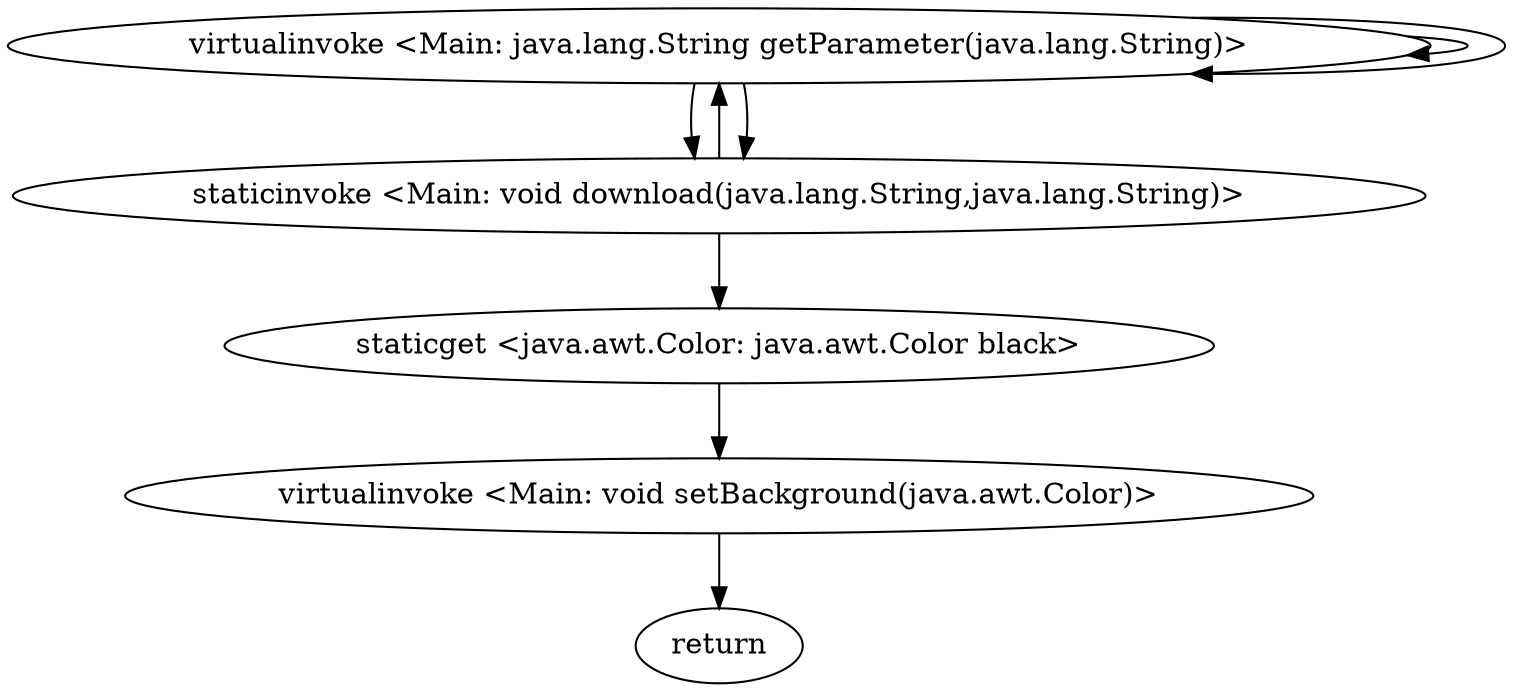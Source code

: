 digraph "" {
"virtualinvoke <Main: java.lang.String getParameter(java.lang.String)>";
 "virtualinvoke <Main: java.lang.String getParameter(java.lang.String)>"->"virtualinvoke <Main: java.lang.String getParameter(java.lang.String)>";
 "virtualinvoke <Main: java.lang.String getParameter(java.lang.String)>"->"staticinvoke <Main: void download(java.lang.String,java.lang.String)>";
 "staticinvoke <Main: void download(java.lang.String,java.lang.String)>"->"virtualinvoke <Main: java.lang.String getParameter(java.lang.String)>";
 "virtualinvoke <Main: java.lang.String getParameter(java.lang.String)>"->"virtualinvoke <Main: java.lang.String getParameter(java.lang.String)>";
 "virtualinvoke <Main: java.lang.String getParameter(java.lang.String)>"->"staticinvoke <Main: void download(java.lang.String,java.lang.String)>";
 "staticinvoke <Main: void download(java.lang.String,java.lang.String)>"->"staticget <java.awt.Color: java.awt.Color black>";
 "staticget <java.awt.Color: java.awt.Color black>"->"virtualinvoke <Main: void setBackground(java.awt.Color)>";
 "virtualinvoke <Main: void setBackground(java.awt.Color)>"->"return";
}
